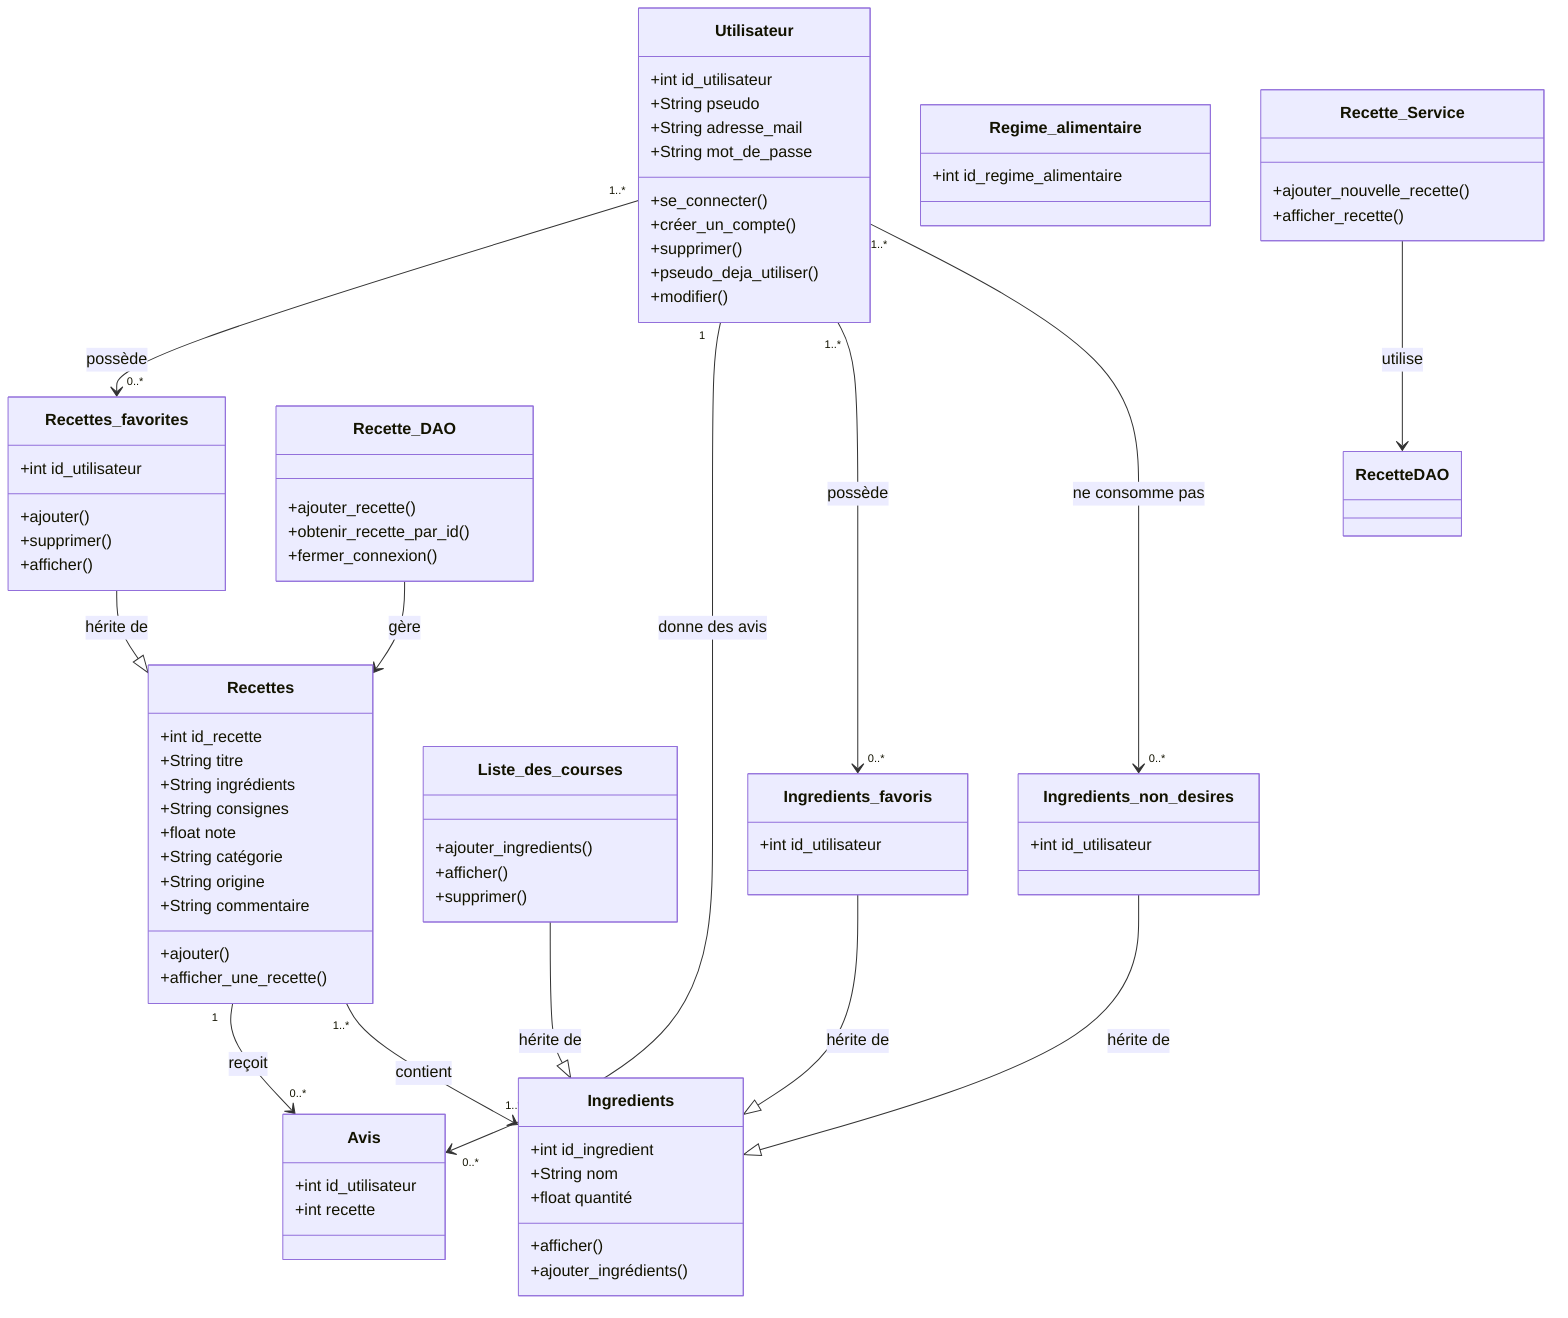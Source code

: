 classDiagram
    class Recettes {
        +int id_recette
        +String titre
        +String ingrédients
        +String consignes
        +float note
        +String catégorie
        +String origine
        +String commentaire
        +ajouter()
        +afficher_une_recette()
    }

    class Ingredients {
        +int id_ingredient
        +String nom
        +float quantité
        +afficher()
        +ajouter_ingrédients()
    }

    class Utilisateur {
        +int id_utilisateur
        +String pseudo
        +String adresse_mail
        +String mot_de_passe
        +se_connecter()
        +créer_un_compte()
        +supprimer()
        +pseudo_deja_utiliser()
        +modifier()
    }

    class Liste_des_courses {
        +ajouter_ingredients()
        +afficher()
        +supprimer()
    }
    
    class Recettes_favorites {
        +int id_utilisateur
        +ajouter()
        +supprimer()
        +afficher()
    }

    class Avis {
        +int id_utilisateur
        +int recette
    }

    class Ingredients_favoris {
        +int id_utilisateur
    }

    class Ingredients_non_desires {
        +int id_utilisateur
    }

    class Regime_alimentaire {
        +int id_regime_alimentaire
    }

    class Recette_DAO {
        +ajouter_recette()
        +obtenir_recette_par_id()
        +fermer_connexion()
    }

    class Recette_Service {
        +ajouter_nouvelle_recette()
        +afficher_recette()
    }

    %% Relations d'héritage
    Liste_des_courses --|> Ingredients : hérite de
    Recettes_favorites --|> Recettes : hérite de
    Ingredients_favoris --|> Ingredients : hérite de
    Ingredients_non_desires --|> Ingredients : hérite de
    
    %% Relations DAO et Service
    Recette_Service --> RecetteDAO : utilise
    Recette_DAO --> Recettes : gère
    
    %% Relations diverses avec cardinalités
    Utilisateur "1..*" --> "0..*" Recettes_favorites : possède
    Utilisateur "1" --> "0..*" Avis : donne des avis
    Utilisateur "1..*" --> "0..*" Ingredients_favoris : possède
    Utilisateur "1..*" --> "0..*" Ingredients_non_desires : ne consomme pas
    Recettes "1" --> "0..*" Avis : reçoit
    Recettes "1..*" --> "1..*" Ingredients : contient
